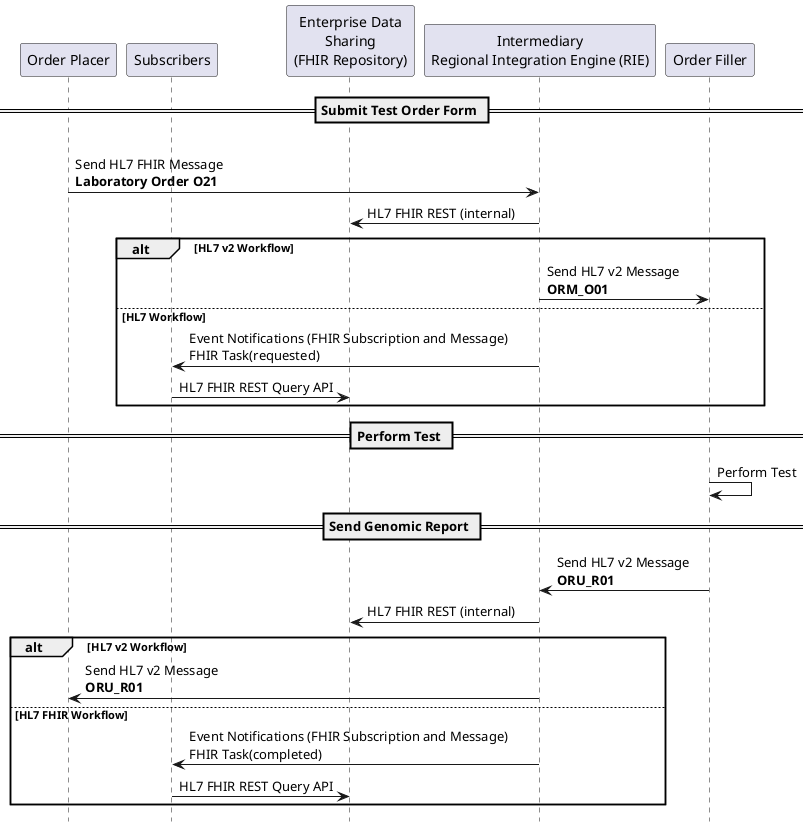 @startuml

hide footbox

participant "Order Placer" as EPR
participant "Subscribers" as Subscribers
participant "Enterprise Data\nSharing\n(FHIR Repository)" as CDR
participant "Intermediary\nRegional Integration Engine (RIE)" as TIE
participant "Order Filler" as LIMS


== Submit Test Order Form ==

EPR -> TIE: \nSend HL7 FHIR Message\n**Laboratory Order O21**
TIE -> CDR: HL7 FHIR REST (internal)
alt HL7 v2 Workflow
TIE -> LIMS: Send HL7 v2 Message\n**ORM_O01**
else HL7 Workflow
TIE -> Subscribers: Event Notifications (FHIR Subscription and Message)\nFHIR Task(requested)
Subscribers -> CDR: HL7 FHIR REST Query API
end

== Perform Test ==

LIMS -> LIMS: Perform Test

== Send Genomic Report ==

LIMS -> TIE: Send HL7 v2 Message\n**ORU_R01**

TIE -> CDR: HL7 FHIR REST (internal)
alt HL7 v2 Workflow
TIE -> EPR: Send HL7 v2 Message\n**ORU_R01**
else HL7 FHIR Workflow
TIE -> Subscribers: Event Notifications (FHIR Subscription and Message)\nFHIR Task(completed)
Subscribers -> CDR: HL7 FHIR REST Query API
end

@enduml

